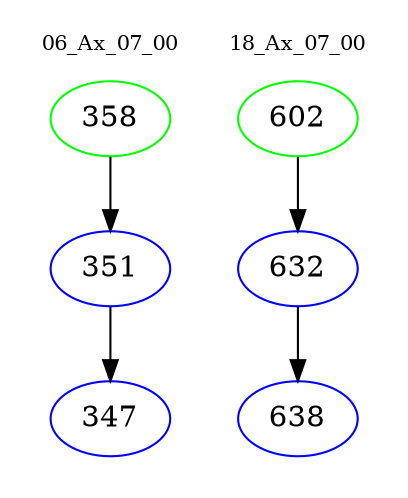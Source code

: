 digraph{
subgraph cluster_0 {
color = white
label = "06_Ax_07_00";
fontsize=10;
T0_358 [label="358", color="green"]
T0_358 -> T0_351 [color="black"]
T0_351 [label="351", color="blue"]
T0_351 -> T0_347 [color="black"]
T0_347 [label="347", color="blue"]
}
subgraph cluster_1 {
color = white
label = "18_Ax_07_00";
fontsize=10;
T1_602 [label="602", color="green"]
T1_602 -> T1_632 [color="black"]
T1_632 [label="632", color="blue"]
T1_632 -> T1_638 [color="black"]
T1_638 [label="638", color="blue"]
}
}
